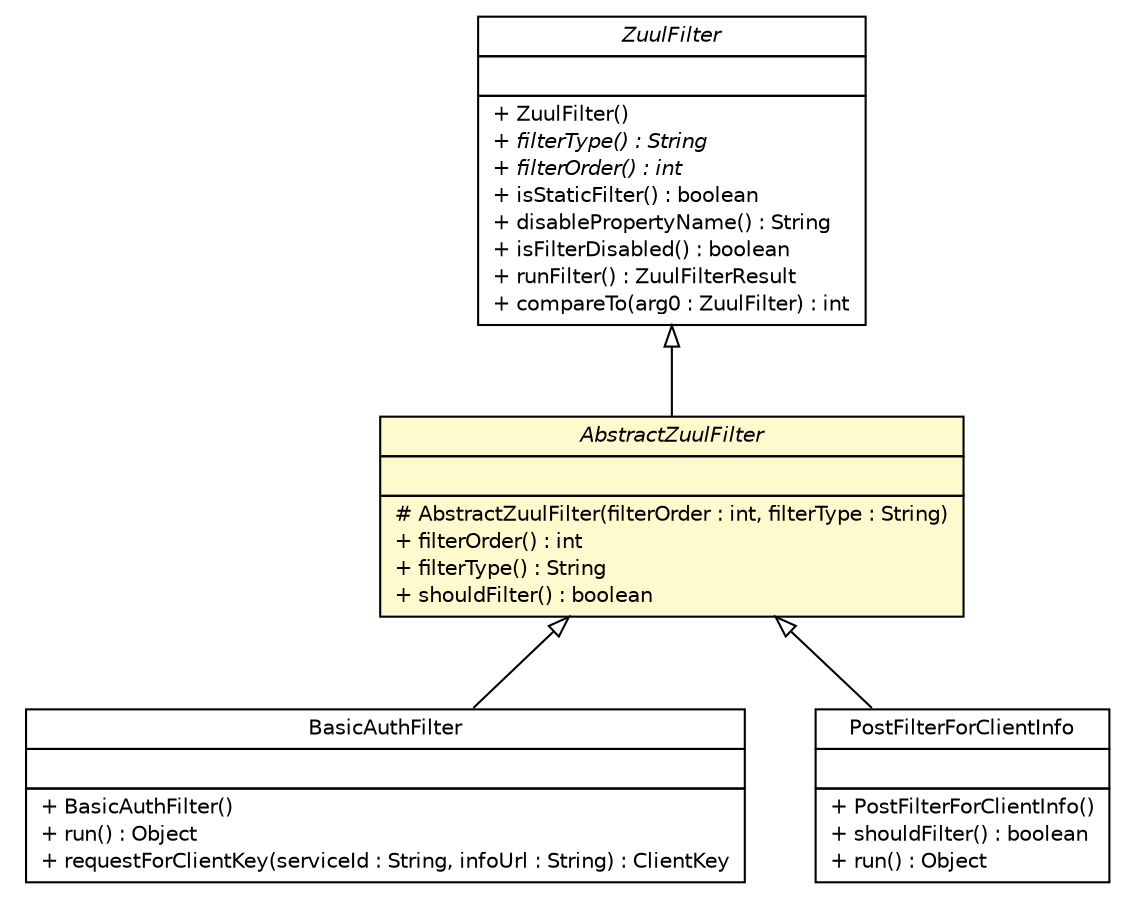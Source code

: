 #!/usr/local/bin/dot
#
# Class diagram 
# Generated by UMLGraph version R5_6-24-gf6e263 (http://www.umlgraph.org/)
#

digraph G {
	edge [fontname="Helvetica",fontsize=10,labelfontname="Helvetica",labelfontsize=10];
	node [fontname="Helvetica",fontsize=10,shape=plaintext];
	nodesep=0.25;
	ranksep=0.5;
	// cn.home1.oss.environment.admin.AbstractZuulFilter
	c26 [label=<<table title="cn.home1.oss.environment.admin.AbstractZuulFilter" border="0" cellborder="1" cellspacing="0" cellpadding="2" port="p" bgcolor="lemonChiffon" href="./AbstractZuulFilter.html">
		<tr><td><table border="0" cellspacing="0" cellpadding="1">
<tr><td align="center" balign="center"><font face="Helvetica-Oblique"> AbstractZuulFilter </font></td></tr>
		</table></td></tr>
		<tr><td><table border="0" cellspacing="0" cellpadding="1">
<tr><td align="left" balign="left">  </td></tr>
		</table></td></tr>
		<tr><td><table border="0" cellspacing="0" cellpadding="1">
<tr><td align="left" balign="left"> # AbstractZuulFilter(filterOrder : int, filterType : String) </td></tr>
<tr><td align="left" balign="left"> + filterOrder() : int </td></tr>
<tr><td align="left" balign="left"> + filterType() : String </td></tr>
<tr><td align="left" balign="left"> + shouldFilter() : boolean </td></tr>
		</table></td></tr>
		</table>>, URL="./AbstractZuulFilter.html", fontname="Helvetica", fontcolor="black", fontsize=10.0];
	// cn.home1.oss.environment.admin.BasicAuthFilter
	c34 [label=<<table title="cn.home1.oss.environment.admin.BasicAuthFilter" border="0" cellborder="1" cellspacing="0" cellpadding="2" port="p" href="./BasicAuthFilter.html">
		<tr><td><table border="0" cellspacing="0" cellpadding="1">
<tr><td align="center" balign="center"> BasicAuthFilter </td></tr>
		</table></td></tr>
		<tr><td><table border="0" cellspacing="0" cellpadding="1">
<tr><td align="left" balign="left">  </td></tr>
		</table></td></tr>
		<tr><td><table border="0" cellspacing="0" cellpadding="1">
<tr><td align="left" balign="left"> + BasicAuthFilter() </td></tr>
<tr><td align="left" balign="left"> + run() : Object </td></tr>
<tr><td align="left" balign="left"> + requestForClientKey(serviceId : String, infoUrl : String) : ClientKey </td></tr>
		</table></td></tr>
		</table>>, URL="./BasicAuthFilter.html", fontname="Helvetica", fontcolor="black", fontsize=10.0];
	// cn.home1.oss.environment.admin.PostFilterForClientInfo
	c38 [label=<<table title="cn.home1.oss.environment.admin.PostFilterForClientInfo" border="0" cellborder="1" cellspacing="0" cellpadding="2" port="p" href="./PostFilterForClientInfo.html">
		<tr><td><table border="0" cellspacing="0" cellpadding="1">
<tr><td align="center" balign="center"> PostFilterForClientInfo </td></tr>
		</table></td></tr>
		<tr><td><table border="0" cellspacing="0" cellpadding="1">
<tr><td align="left" balign="left">  </td></tr>
		</table></td></tr>
		<tr><td><table border="0" cellspacing="0" cellpadding="1">
<tr><td align="left" balign="left"> + PostFilterForClientInfo() </td></tr>
<tr><td align="left" balign="left"> + shouldFilter() : boolean </td></tr>
<tr><td align="left" balign="left"> + run() : Object </td></tr>
		</table></td></tr>
		</table>>, URL="./PostFilterForClientInfo.html", fontname="Helvetica", fontcolor="black", fontsize=10.0];
	//cn.home1.oss.environment.admin.AbstractZuulFilter extends com.netflix.zuul.ZuulFilter
	c56:p -> c26:p [dir=back,arrowtail=empty];
	//cn.home1.oss.environment.admin.BasicAuthFilter extends cn.home1.oss.environment.admin.AbstractZuulFilter
	c26:p -> c34:p [dir=back,arrowtail=empty];
	//cn.home1.oss.environment.admin.PostFilterForClientInfo extends cn.home1.oss.environment.admin.AbstractZuulFilter
	c26:p -> c38:p [dir=back,arrowtail=empty];
	// com.netflix.zuul.ZuulFilter
	c56 [label=<<table title="com.netflix.zuul.ZuulFilter" border="0" cellborder="1" cellspacing="0" cellpadding="2" port="p" href="http://java.sun.com/j2se/1.4.2/docs/api/com/netflix/zuul/ZuulFilter.html">
		<tr><td><table border="0" cellspacing="0" cellpadding="1">
<tr><td align="center" balign="center"><font face="Helvetica-Oblique"> ZuulFilter </font></td></tr>
		</table></td></tr>
		<tr><td><table border="0" cellspacing="0" cellpadding="1">
<tr><td align="left" balign="left">  </td></tr>
		</table></td></tr>
		<tr><td><table border="0" cellspacing="0" cellpadding="1">
<tr><td align="left" balign="left"> + ZuulFilter() </td></tr>
<tr><td align="left" balign="left"><font face="Helvetica-Oblique" point-size="10.0"> + filterType() : String </font></td></tr>
<tr><td align="left" balign="left"><font face="Helvetica-Oblique" point-size="10.0"> + filterOrder() : int </font></td></tr>
<tr><td align="left" balign="left"> + isStaticFilter() : boolean </td></tr>
<tr><td align="left" balign="left"> + disablePropertyName() : String </td></tr>
<tr><td align="left" balign="left"> + isFilterDisabled() : boolean </td></tr>
<tr><td align="left" balign="left"> + runFilter() : ZuulFilterResult </td></tr>
<tr><td align="left" balign="left"> + compareTo(arg0 : ZuulFilter) : int </td></tr>
		</table></td></tr>
		</table>>, URL="http://java.sun.com/j2se/1.4.2/docs/api/com/netflix/zuul/ZuulFilter.html", fontname="Helvetica", fontcolor="black", fontsize=10.0];
}

